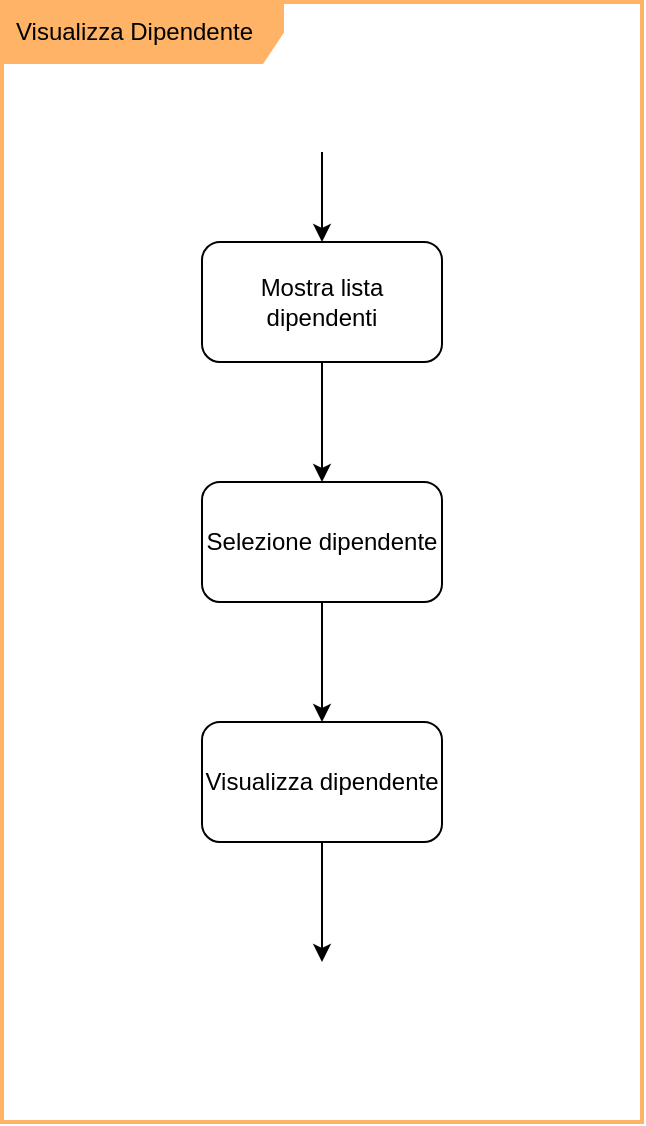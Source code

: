 <mxfile version="18.0.3" type="google"><diagram id="5L93jLBkTDw5Cp6kG67w" name="Page-1"><mxGraphModel grid="0" page="0" gridSize="10" guides="1" tooltips="1" connect="1" arrows="1" fold="1" pageScale="1" pageWidth="827" pageHeight="1169" math="0" shadow="0"><root><mxCell id="0"/><mxCell id="1" parent="0"/><mxCell id="4EaL0SgapjghpNltVJUV-1" style="edgeStyle=orthogonalEdgeStyle;rounded=0;orthogonalLoop=1;jettySize=auto;html=1;entryX=0.5;entryY=0;entryDx=0;entryDy=0;" edge="1" parent="1" source="4EaL0SgapjghpNltVJUV-2" target="4EaL0SgapjghpNltVJUV-5"><mxGeometry relative="1" as="geometry"/></mxCell><mxCell id="4EaL0SgapjghpNltVJUV-2" value="" style="shape=image;html=1;verticalAlign=top;verticalLabelPosition=bottom;labelBackgroundColor=#ffffff;imageAspect=0;aspect=fixed;image=https://cdn4.iconfinder.com/data/icons/essential-app-2/16/record-round-circle-dot-128.png" vertex="1" parent="1"><mxGeometry x="342.5" y="100" width="35" height="35" as="geometry"/></mxCell><mxCell id="4EaL0SgapjghpNltVJUV-3" value="" style="shape=image;html=1;verticalAlign=top;verticalLabelPosition=bottom;labelBackgroundColor=#ffffff;imageAspect=0;aspect=fixed;image=https://cdn4.iconfinder.com/data/icons/ionicons/512/icon-ios7-circle-filled-128.png" vertex="1" parent="1"><mxGeometry x="335" y="540" width="50" height="50" as="geometry"/></mxCell><mxCell id="4EaL0SgapjghpNltVJUV-4" style="edgeStyle=orthogonalEdgeStyle;rounded=0;orthogonalLoop=1;jettySize=auto;html=1;" edge="1" parent="1" source="4EaL0SgapjghpNltVJUV-5"><mxGeometry relative="1" as="geometry"><mxPoint x="360" y="300" as="targetPoint"/></mxGeometry></mxCell><mxCell id="4EaL0SgapjghpNltVJUV-5" value="Mostra lista dipendenti" style="rounded=1;whiteSpace=wrap;html=1;" vertex="1" parent="1"><mxGeometry x="300" y="180" width="120" height="60" as="geometry"/></mxCell><mxCell id="4EaL0SgapjghpNltVJUV-6" style="edgeStyle=orthogonalEdgeStyle;rounded=0;orthogonalLoop=1;jettySize=auto;html=1;entryX=0.5;entryY=0;entryDx=0;entryDy=0;" edge="1" parent="1" source="4EaL0SgapjghpNltVJUV-7" target="4EaL0SgapjghpNltVJUV-9"><mxGeometry relative="1" as="geometry"/></mxCell><mxCell id="4EaL0SgapjghpNltVJUV-7" value="Selezione dipendente" style="rounded=1;whiteSpace=wrap;html=1;" vertex="1" parent="1"><mxGeometry x="300" y="300" width="120" height="60" as="geometry"/></mxCell><mxCell id="4EaL0SgapjghpNltVJUV-8" style="edgeStyle=orthogonalEdgeStyle;rounded=0;orthogonalLoop=1;jettySize=auto;html=1;entryX=0.5;entryY=0;entryDx=0;entryDy=0;" edge="1" parent="1" source="4EaL0SgapjghpNltVJUV-9" target="4EaL0SgapjghpNltVJUV-3"><mxGeometry relative="1" as="geometry"/></mxCell><mxCell id="4EaL0SgapjghpNltVJUV-9" value="Visualizza dipendente" style="rounded=1;whiteSpace=wrap;html=1;" vertex="1" parent="1"><mxGeometry x="300" y="420" width="120" height="60" as="geometry"/></mxCell><mxCell id="4EaL0SgapjghpNltVJUV-10" value="Visualizza Dipendente" style="shape=umlFrame;whiteSpace=wrap;html=1;width=140;height=30;boundedLbl=1;verticalAlign=middle;align=left;spacingLeft=5;strokeWidth=2;strokeColor=#FFB366;fillColor=#FFB366;" vertex="1" parent="1"><mxGeometry x="200" y="60" width="320" height="560" as="geometry"/></mxCell></root></mxGraphModel></diagram></mxfile>